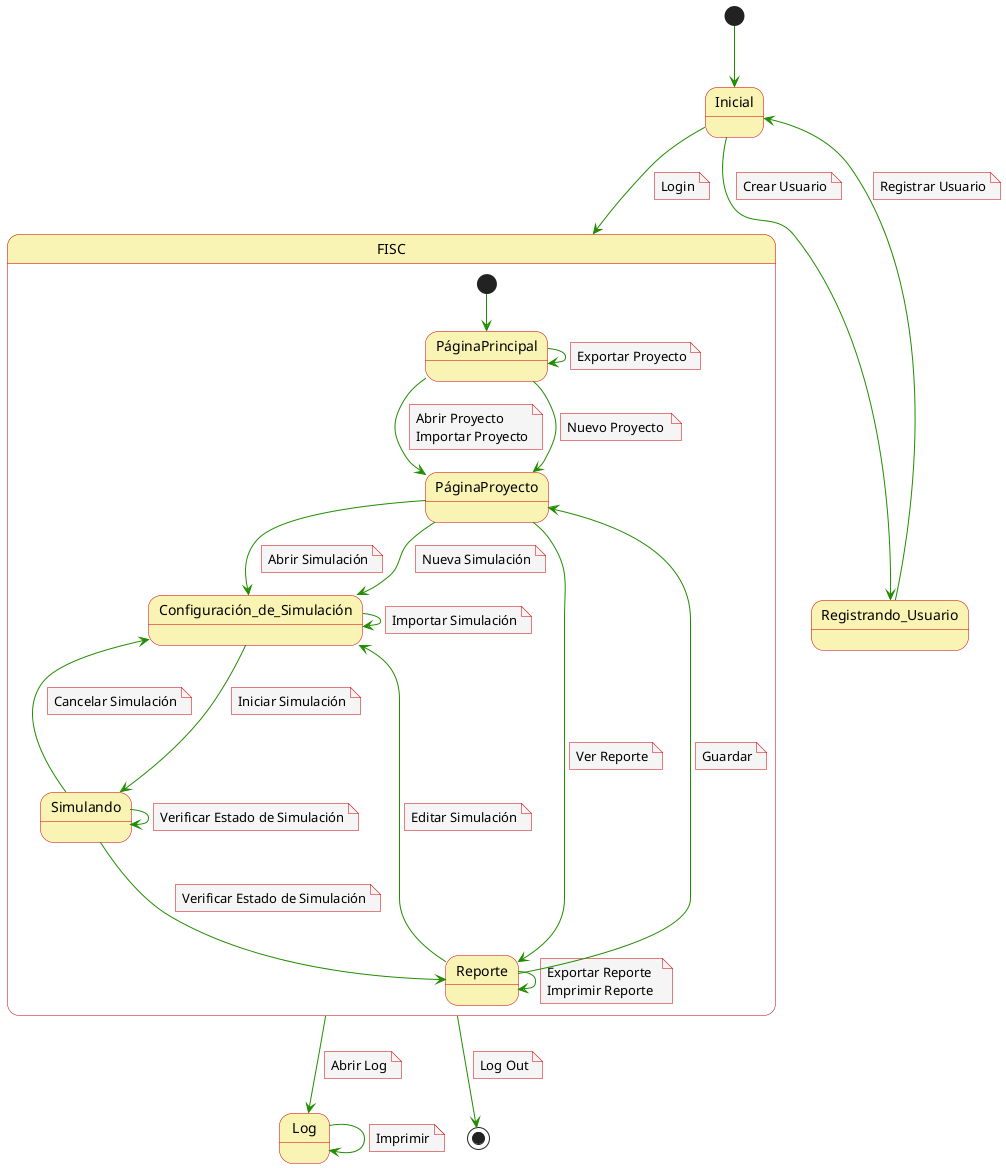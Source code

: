 @startuml
skinparam noteBackgroundColor #f5f5f5
skinparam noteBorderColor #c90000
skinparam arrowColor #218c00
skinparam stateBackgroundColor #faf4b4
skinparam stateBorderColor #c90000
skinparam linetype bold
skinparam arrowThickness 1

[*] --> Inicial

Inicial -d-> FISC 
note on link
  Login
end note
Inicial -d-> Registrando_Usuario
note on link
  Crear Usuario
end note

Registrando_Usuario -d-> Inicial
note on link
  Registrar Usuario
end note

State FISC {
[*] --> PáginaPrincipal 

PáginaPrincipal -d-> PáginaProyecto
note on link
  Abrir Proyecto 
  Importar Proyecto
end note 
PáginaPrincipal -d-> PáginaProyecto
note on link
  Nuevo Proyecto 
end note 
PáginaPrincipal -d-> PáginaPrincipal
note on link
  Exportar Proyecto
end note 

PáginaProyecto -d-> Configuración_de_Simulación
note on link
  Abrir Simulación
end note 
PáginaProyecto -d-> Configuración_de_Simulación
note on link
  Nueva Simulación
end note 
PáginaProyecto ---> Reporte
note on link
  Ver Reporte
end note 

Configuración_de_Simulación -d-> Simulando
note on link
  Iniciar Simulación
end note 
Configuración_de_Simulación -d-> Configuración_de_Simulación
note on link
  Importar Simulación
end note  

Simulando ---> Configuración_de_Simulación
note on link
  Cancelar Simulación
end note 
Simulando ---> Simulando
note on link
  Verificar Estado de Simulación
end note 
Simulando ---> Reporte
note on link
  Verificar Estado de Simulación
end note 

Reporte -d-> Reporte
note on link
  Exportar Reporte  
  Imprimir Reporte
end note 
Reporte -d-> PáginaProyecto
note on link
  Guardar
end note 
Reporte -d-> Configuración_de_Simulación
note on link
  Editar Simulación
end note 
}

Log ---> Log
note on link
  Imprimir
end note 
FISC -d-> Log
note on link
  Abrir Log
end note 
FISC --> [*]
note on link
  Log Out
end note 

@enduml